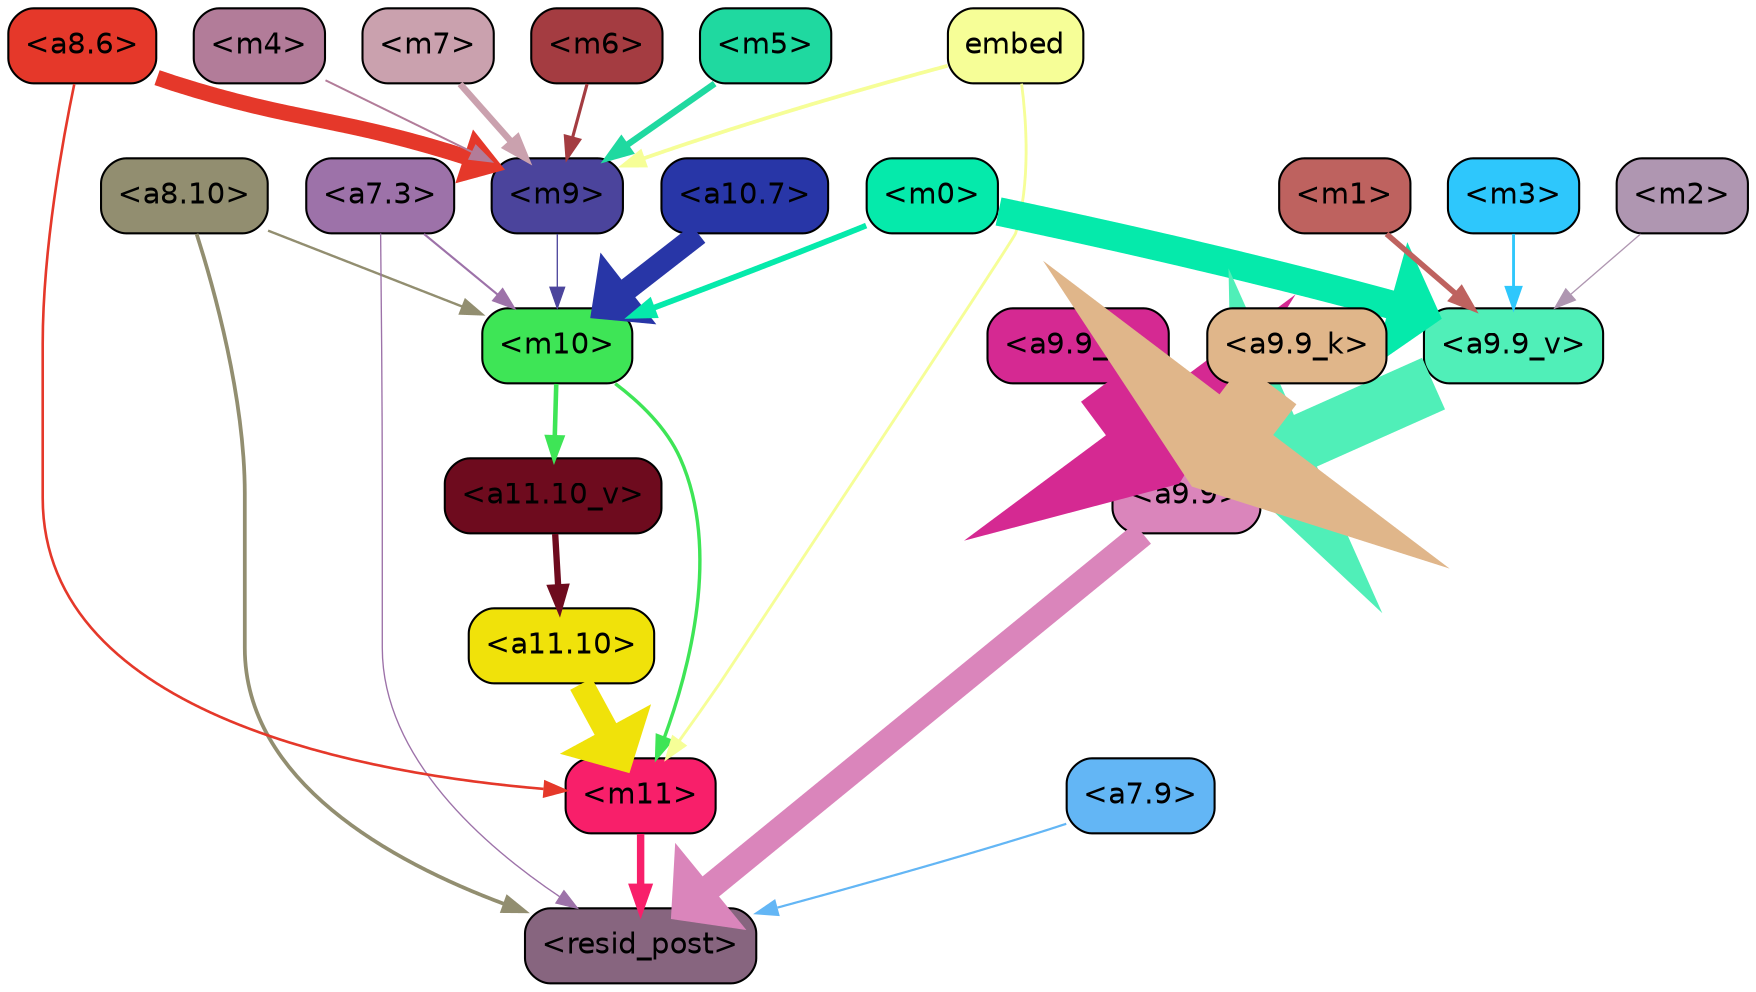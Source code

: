 strict digraph "" {
	graph [bgcolor=transparent,
		layout=dot,
		overlap=false,
		splines=true
	];
	"<m11>"	[color=black,
		fillcolor="#f81f6a",
		fontname=Helvetica,
		shape=box,
		style="filled, rounded"];
	"<resid_post>"	[color=black,
		fillcolor="#87657f",
		fontname=Helvetica,
		shape=box,
		style="filled, rounded"];
	"<m11>" -> "<resid_post>"	[color="#f81f6a",
		penwidth=3.564229369163513];
	"<a9.9>"	[color=black,
		fillcolor="#da85bb",
		fontname=Helvetica,
		shape=box,
		style="filled, rounded"];
	"<a9.9>" -> "<resid_post>"	[color="#da85bb",
		penwidth=12.493714332580566];
	"<a8.10>"	[color=black,
		fillcolor="#928e70",
		fontname=Helvetica,
		shape=box,
		style="filled, rounded"];
	"<a8.10>" -> "<resid_post>"	[color="#928e70",
		penwidth=1.7969894409179688];
	"<m10>"	[color=black,
		fillcolor="#3ee556",
		fontname=Helvetica,
		shape=box,
		style="filled, rounded"];
	"<a8.10>" -> "<m10>"	[color="#928e70",
		penwidth=1.1516046524047852];
	"<a7.9>"	[color=black,
		fillcolor="#63b6f5",
		fontname=Helvetica,
		shape=box,
		style="filled, rounded"];
	"<a7.9>" -> "<resid_post>"	[color="#63b6f5",
		penwidth=1.061915397644043];
	"<a7.3>"	[color=black,
		fillcolor="#9d72a9",
		fontname=Helvetica,
		shape=box,
		style="filled, rounded"];
	"<a7.3>" -> "<resid_post>"	[color="#9d72a9",
		penwidth=0.6493911743164062];
	"<a7.3>" -> "<m10>"	[color="#9d72a9",
		penwidth=1.0287714004516602];
	"<a11.10>"	[color=black,
		fillcolor="#f0e20a",
		fontname=Helvetica,
		shape=box,
		style="filled, rounded"];
	"<a11.10>" -> "<m11>"	[color="#f0e20a",
		penwidth=11.804504871368408];
	"<m10>" -> "<m11>"	[color="#3ee556",
		penwidth=1.6351637840270996];
	"<a11.10_v>"	[color=black,
		fillcolor="#6e0b1e",
		fontname=Helvetica,
		shape=box,
		style="filled, rounded"];
	"<m10>" -> "<a11.10_v>"	[color="#3ee556",
		penwidth=2.195528030395508];
	"<a8.6>"	[color=black,
		fillcolor="#e5382a",
		fontname=Helvetica,
		shape=box,
		style="filled, rounded"];
	"<a8.6>" -> "<m11>"	[color="#e5382a",
		penwidth=1.2564282417297363];
	"<m9>"	[color=black,
		fillcolor="#4b449c",
		fontname=Helvetica,
		shape=box,
		style="filled, rounded"];
	"<a8.6>" -> "<m9>"	[color="#e5382a",
		penwidth=7.538959503173828];
	embed	[color=black,
		fillcolor="#f6fe97",
		fontname=Helvetica,
		shape=box,
		style="filled, rounded"];
	embed -> "<m11>"	[color="#f6fe97",
		penwidth=1.3679008483886719];
	embed -> "<m9>"	[color="#f6fe97",
		penwidth=1.8025074005126953];
	"<a11.10_v>" -> "<a11.10>"	[color="#6e0b1e",
		penwidth=3.037395477294922];
	"<a10.7>"	[color=black,
		fillcolor="#2836a7",
		fontname=Helvetica,
		shape=box,
		style="filled, rounded"];
	"<a10.7>" -> "<m10>"	[color="#2836a7",
		penwidth=10.747549057006836];
	"<m9>" -> "<m10>"	[color="#4b449c",
		penwidth=0.6350235939025879];
	"<m0>"	[color=black,
		fillcolor="#05eaab",
		fontname=Helvetica,
		shape=box,
		style="filled, rounded"];
	"<m0>" -> "<m10>"	[color="#05eaab",
		penwidth=2.7613906860351562];
	"<a9.9_v>"	[color=black,
		fillcolor="#50efb8",
		fontname=Helvetica,
		shape=box,
		style="filled, rounded"];
	"<m0>" -> "<a9.9_v>"	[color="#05eaab",
		penwidth=13.730411529541016];
	"<m7>"	[color=black,
		fillcolor="#caa1ae",
		fontname=Helvetica,
		shape=box,
		style="filled, rounded"];
	"<m7>" -> "<m9>"	[color="#caa1ae",
		penwidth=3.136892318725586];
	"<m6>"	[color=black,
		fillcolor="#a43c41",
		fontname=Helvetica,
		shape=box,
		style="filled, rounded"];
	"<m6>" -> "<m9>"	[color="#a43c41",
		penwidth=1.5130538940429688];
	"<m5>"	[color=black,
		fillcolor="#1fd9a0",
		fontname=Helvetica,
		shape=box,
		style="filled, rounded"];
	"<m5>" -> "<m9>"	[color="#1fd9a0",
		penwidth=3.070161819458008];
	"<m4>"	[color=black,
		fillcolor="#b27c99",
		fontname=Helvetica,
		shape=box,
		style="filled, rounded"];
	"<m4>" -> "<m9>"	[color="#b27c99",
		penwidth=0.9546451568603516];
	"<a9.9_q>"	[color=black,
		fillcolor="#d52992",
		fontname=Helvetica,
		shape=box,
		style="filled, rounded"];
	"<a9.9_q>" -> "<a9.9>"	[color="#d52992",
		penwidth=28.56541872024536];
	"<a9.9_k>"	[color=black,
		fillcolor="#e0b68a",
		fontname=Helvetica,
		shape=box,
		style="filled, rounded"];
	"<a9.9_k>" -> "<a9.9>"	[color="#e0b68a",
		penwidth=32.31142416596413];
	"<a9.9_v>" -> "<a9.9>"	[color="#50efb8",
		penwidth=27.08489227294922];
	"<m3>"	[color=black,
		fillcolor="#2ec7fc",
		fontname=Helvetica,
		shape=box,
		style="filled, rounded"];
	"<m3>" -> "<a9.9_v>"	[color="#2ec7fc",
		penwidth=1.3742599487304688];
	"<m2>"	[color=black,
		fillcolor="#af96b1",
		fontname=Helvetica,
		shape=box,
		style="filled, rounded"];
	"<m2>" -> "<a9.9_v>"	[color="#af96b1",
		penwidth=0.6356887817382812];
	"<m1>"	[color=black,
		fillcolor="#be625f",
		fontname=Helvetica,
		shape=box,
		style="filled, rounded"];
	"<m1>" -> "<a9.9_v>"	[color="#be625f",
		penwidth=2.656749725341797];
}
